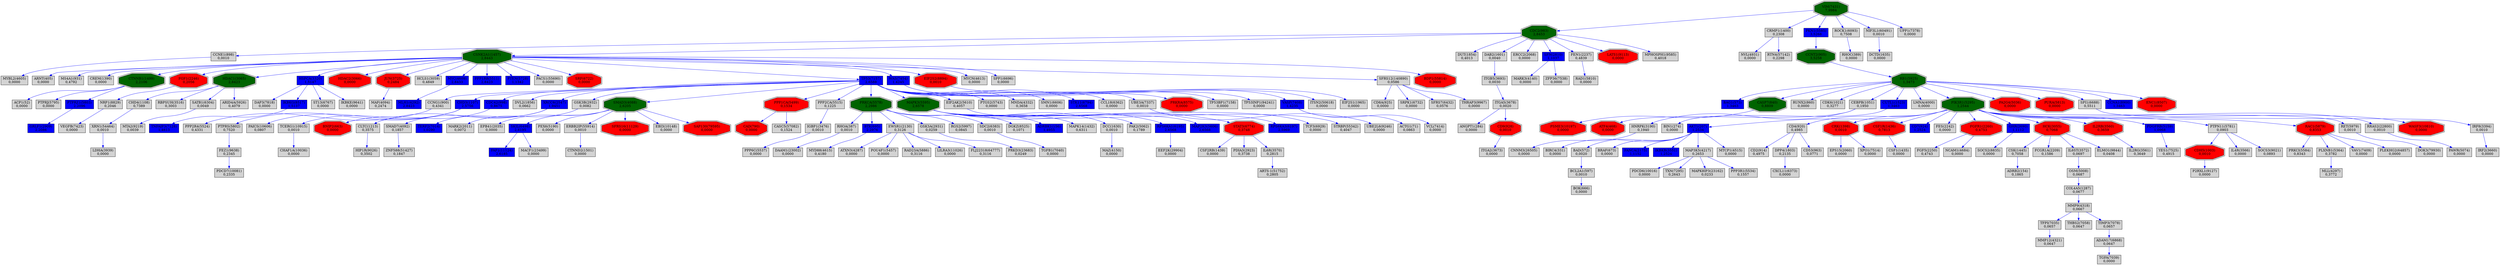 digraph tmp_ans0x {
N_0 [shape = box, style = filled, fillcolor = lightgray, label = "ACTG1(71)\n0,0863"];
N_1 [shape = box, style = filled, fillcolor = lightgray, label = "ADRB2(154)\n0,1865"];
N_2 [shape = box, style = filled, fillcolor = blue, label = "ADRBK1(156)\n1,4955"];
N_3 [shape = box, style = filled, fillcolor = blue, label = "AKT1(207)\n1,2534"];
N_4 [shape = box, style = filled, fillcolor = lightgray, label = "BIN1(274)\n0,0000"];
N_5 [shape = box, style = filled, fillcolor = lightgray, label = "ANGPT1(284)\n0,0000"];
N_6 [shape = box, style = filled, fillcolor = lightgray, label = "BIRC4(331)\n0,0000"];
N_7 [shape = box, style = filled, fillcolor = lightgray, label = "RHOA(387)\n0,0010"];
N_8 [shape = box, style = filled, fillcolor = lightgray, label = "RHOC(389)\n0,0000"];
N_9 [shape = box, style = filled, fillcolor = lightgray, label = "ARNT(405)\n0,0000"];
N_10 [shape = box, style = filled, fillcolor = blue, label = "BAG1(573)\n1,3463"];
N_11 [shape = box, style = filled, fillcolor = lightgray, label = "BAD(572)\n0,0020"];
N_12 [shape = box, style = filled, fillcolor = lightgray, label = "BCL2A1(597)\n0,0010"];
N_13 [shape = doubleoctagon, style = filled, fillcolor = red, label = "BNIP2(663)\n0,0000"];
N_14 [shape = box, style = filled, fillcolor = lightgray, label = "BRAF(673)\n0,0000"];
N_15 [shape = box, style = filled, fillcolor = blue, label = "BTK(695)\n2,2976"];
N_16 [shape = doubleoctagon, style = filled, fillcolor = red, label = "CAD(790)\n0,0000"];
N_17 [shape = doubleoctagon, style = filled, fillcolor = darkgreen, label = "CASP7(840)\n0,8809"];
N_18 [shape = box, style = filled, fillcolor = lightgray, label = "RUNX2(860)\n0,0000"];
N_19 [shape = box, style = filled, fillcolor = lightgray, label = "CD2(914)\n0,4975"];
N_20 [shape = box, style = filled, fillcolor = lightgray, label = "CD4(920)\n0,4985"];
N_21 [shape = box, style = filled, fillcolor = lightgray, label = "CD8A(925)\n0,0000"];
N_22 [shape = doubleoctagon, style = filled, fillcolor = red, label = "CD9(928)\n0,0010"];
N_23 [shape = box, style = filled, fillcolor = lightgray, label = "MS4A1(931)\n0,4792"];
N_24 [shape = box, style = filled, fillcolor = lightgray, label = "CCNE1(898)\n0,0010"];
N_25 [shape = doubleoctagon, style = filled, fillcolor = darkgreen, label = "CDC2(983)\n2,8453"];
N_26 [shape = box, style = filled, fillcolor = lightgray, label = "CCNG1(900)\n0,4341"];
N_27 [shape = box, style = filled, fillcolor = lightgray, label = "CDK6(1021)\n0,3277"];
N_28 [shape = doubleoctagon, style = filled, fillcolor = darkgreen, label = "CCNT2(905)\n3,5258"];
N_29 [shape = box, style = filled, fillcolor = lightgray, label = "CEBPB(1051)\n0,1950"];
N_30 [shape = doubleoctagon, style = filled, fillcolor = red, label = "ATF4(468)\n0,0000"];
N_31 [shape = box, style = filled, fillcolor = blue, label = "CHD3(1107)\n2,5756"];
N_32 [shape = box, style = filled, fillcolor = lightgray, label = "CLTC(1213)\n0,3575"];
N_33 [shape = box, style = filled, fillcolor = lightgray, label = "CREM(1390)\n0,0000"];
N_34 [shape = doubleoctagon, style = filled, fillcolor = red, label = "CRK(1398)\n0,0010"];
N_35 [shape = box, style = filled, fillcolor = lightgray, label = "CSF1(1435)\n0,0000"];
N_36 [shape = doubleoctagon, style = filled, fillcolor = red, label = "CSF1R(1436)\n0,7813"];
N_37 [shape = box, style = filled, fillcolor = lightgray, label = "CSF2RB(1439)\n0,0000"];
N_38 [shape = box, style = filled, fillcolor = lightgray, label = "CSK(1445)\n0,7058"];
N_39 [shape = doubleoctagon, style = filled, fillcolor = red, label = "CDH5(1003)\n0,0010"];
N_40 [shape = doubleoctagon, style = filled, fillcolor = darkgreen, label = "CSNK2A1(1457)\n2,8443"];
N_41 [shape = box, style = filled, fillcolor = lightgray, label = "MAPK14(1432)\n0,6311"];
N_42 [shape = box, style = filled, fillcolor = blue, label = "CDC42(998)\n0,8675"];
N_43 [shape = box, style = filled, fillcolor = lightgray, label = "ACP1(52)\n0,0000"];
N_44 [shape = doubleoctagon, style = filled, fillcolor = darkgreen, label = "CTNNB1(1499)\n2,2106"];
N_45 [shape = box, style = filled, fillcolor = lightgray, label = "CTNND2(1501)\n0,0000"];
N_46 [shape = box, style = filled, fillcolor = blue, label = "CD7(924)\n1,2524"];
N_47 [shape = box, style = filled, fillcolor = lightgray, label = "COL4A5(1287)\n0,0677"];
N_48 [shape = box, style = filled, fillcolor = lightgray, label = "DCTD(1635)\n0,0000"];
N_49 [shape = box, style = filled, fillcolor = lightgray, label = "DPP4(1803)\n0,2135"];
N_50 [shape = box, style = filled, fillcolor = lightgray, label = "CRMP1(1400)\n0,2308"];
N_51 [shape = box, style = filled, fillcolor = lightgray, label = "DUT(1854)\n0,4013"];
N_52 [shape = box, style = filled, fillcolor = lightgray, label = "DVL2(1856)\n0,0662"];
N_53 [shape = box, style = filled, fillcolor = lightgray, label = "DAB2(1601)\n0,0040"];
N_54 [shape = box, style = filled, fillcolor = lightgray, label = "EIF2S1(1965)\n0,0000"];
N_55 [shape = box, style = filled, fillcolor = lightgray, label = "CHD4(1108)\n0,7389"];
N_56 [shape = box, style = filled, fillcolor = lightgray, label = "EPB41(2035)\n0,0000"];
N_57 [shape = box, style = filled, fillcolor = lightgray, label = "EPS15(2060)\n0,0000"];
N_58 [shape = box, style = filled, fillcolor = lightgray, label = "ERCC2(2068)\n0,0000"];
N_59 [shape = box, style = filled, fillcolor = lightgray, label = "EWSR1(2130)\n0,3126"];
N_60 [shape = box, style = filled, fillcolor = blue, label = "FANCA(2175)\n1,1152"];
N_61 [shape = box, style = filled, fillcolor = lightgray, label = "FCGR1A(2209)\n0,1586"];
N_62 [shape = box, style = filled, fillcolor = lightgray, label = "FES(2242)\n0,0000"];
N_63 [shape = doubleoctagon, style = filled, fillcolor = red, label = "FGF1(2246)\n0,2056"];
N_64 [shape = doubleoctagon, style = filled, fillcolor = red, label = "FGFR1(2260)\n0,4753"];
N_65 [shape = box, style = filled, fillcolor = lightgray, label = "FGF5(2250)\n0,4743"];
N_66 [shape = box, style = filled, fillcolor = blue, label = "XRCC6(2547)\n1,9451"];
N_67 [shape = box, style = filled, fillcolor = lightgray, label = "CD53(963)\n0,0771"];
N_68 [shape = box, style = filled, fillcolor = blue, label = "GHR(2690)\n1,1112"];
N_69 [shape = box, style = filled, fillcolor = blue, label = "SFN(2810)\n1,1037"];
N_70 [shape = box, style = filled, fillcolor = lightgray, label = "MARK2(2011)\n0,0072"];
N_71 [shape = box, style = filled, fillcolor = lightgray, label = "GSK3B(2932)\n0,0082"];
N_72 [shape = box, style = filled, fillcolor = lightgray, label = "PDIA3(2923)\n0,3738"];
N_73 [shape = doubleoctagon, style = filled, fillcolor = red, label = "HCK(3055)\n0,7068"];
N_74 [shape = doubleoctagon, style = filled, fillcolor = darkgreen, label = "HDAC1(3065)\n2,8423"];
N_75 [shape = box, style = filled, fillcolor = blue, label = "CUTL1(1523)\n1,3463"];
N_76 [shape = box, style = filled, fillcolor = lightgray, label = "FEN1(2237)\n0,4839"];
N_77 [shape = box, style = filled, fillcolor = lightgray, label = "HNRPK(3190)\n0,1940"];
N_78 [shape = box, style = filled, fillcolor = lightgray, label = "GSK3A(2931)\n0,0259"];
N_79 [shape = box, style = filled, fillcolor = blue, label = "HSPCA(3320)\n1,5147"];
N_80 [shape = doubleoctagon, style = filled, fillcolor = red, label = "HDAC2(3066)\n0,0000"];
N_81 [shape = box, style = filled, fillcolor = blue, label = "IKBKB(3551)\n1,2524"];
N_82 [shape = doubleoctagon, style = filled, fillcolor = red, label = "IL2RB(3560)\n0,3659"];
N_83 [shape = box, style = filled, fillcolor = lightgray, label = "IL2RG(3561)\n0,3649"];
N_84 [shape = box, style = filled, fillcolor = lightgray, label = "IL6R(3570)\n0,2815"];
N_85 [shape = box, style = filled, fillcolor = lightgray, label = "IL6ST(3572)\n0,0697"];
N_86 [shape = box, style = filled, fillcolor = lightgray, label = "IL4R(3566)\n0,0000"];
N_87 [shape = box, style = filled, fillcolor = lightgray, label = "IRF8(3394)\n0,0010"];
N_88 [shape = box, style = filled, fillcolor = lightgray, label = "ITGA5(3678)\n0,0020"];
N_89 [shape = box, style = filled, fillcolor = lightgray, label = "ITGA2(3673)\n0,0000"];
N_90 [shape = box, style = filled, fillcolor = lightgray, label = "ITGB5(3693)\n0,0030"];
N_91 [shape = doubleoctagon, style = filled, fillcolor = red, label = "JUN(3725)\n0,2484"];
N_92 [shape = box, style = filled, fillcolor = lightgray, label = "LDHA(3939)\n0,0000"];
N_93 [shape = box, style = filled, fillcolor = lightgray, label = "LMNA(4000)\n0,0000"];
N_94 [shape = box, style = filled, fillcolor = lightgray, label = "HCLS1(3059)\n0,4849"];
N_95 [shape = doubleoctagon, style = filled, fillcolor = darkgreen, label = "SMAD3(4088)\n2,6205"];
N_96 [shape = box, style = filled, fillcolor = lightgray, label = "SMAD7(4092)\n0,1857"];
N_97 [shape = box, style = filled, fillcolor = lightgray, label = "MAF(4094)\n0,2474"];
N_98 [shape = box, style = filled, fillcolor = lightgray, label = "DCC(1630)\n0,0010"];
N_99 [shape = box, style = filled, fillcolor = lightgray, label = "BOK(666)\n0,0000"];
N_100 [shape = box, style = filled, fillcolor = lightgray, label = "MAP3K5(4217)\n0,2653"];
N_101 [shape = box, style = filled, fillcolor = lightgray, label = "IGBP1(3476)\n0,0010"];
N_102 [shape = box, style = filled, fillcolor = lightgray, label = "MLL(4297)\n0,3772"];
N_103 [shape = box, style = filled, fillcolor = lightgray, label = "MMP9(4318)\n0,0667"];
N_104 [shape = box, style = filled, fillcolor = blue, label = "MLH1(4292)\n2,8423"];
N_105 [shape = box, style = filled, fillcolor = lightgray, label = "MYBL2(4605)\n0,0000"];
N_106 [shape = box, style = filled, fillcolor = lightgray, label = "MYD88(4615)\n0,4180"];
N_107 [shape = box, style = filled, fillcolor = lightgray, label = "NCAM1(4684)\n0,0000"];
N_108 [shape = box, style = filled, fillcolor = lightgray, label = "IRF2(3660)\n0,0000"];
N_109 [shape = box, style = filled, fillcolor = blue, label = "MYC(4609)\n2,8433"];
N_110 [shape = box, style = filled, fillcolor = lightgray, label = "RBPSUH(3516)\n0,3003"];
N_111 [shape = box, style = filled, fillcolor = lightgray, label = "PAK2(5062)\n0,1789"];
N_112 [shape = box, style = filled, fillcolor = lightgray, label = "PAWR(5074)\n0,0000"];
N_113 [shape = box, style = filled, fillcolor = blue, label = "PDGFRB(5159)\n1,0968"];
N_114 [shape = doubleoctagon, style = filled, fillcolor = darkgreen, label = "PIK3R1(5295)\n1,2544"];
N_115 [shape = box, style = filled, fillcolor = lightgray, label = "MARK3(4140)\n0,0000"];
N_116 [shape = box, style = filled, fillcolor = lightgray, label = "MMP12(4321)\n0,0647"];
N_117 [shape = doubleoctagon, style = filled, fillcolor = red, label = "PPP1CA(5499)\n0,1534"];
N_118 [shape = box, style = filled, fillcolor = lightgray, label = "PPP2CA(5515)\n0,1225"];
N_119 [shape = box, style = filled, fillcolor = blue, label = "PPP1R8(5511)\n2,8423"];
N_120 [shape = doubleoctagon, style = filled, fillcolor = darkgreen, label = "PRKCA(5578)\n2,2986"];
N_121 [shape = doubleoctagon, style = filled, fillcolor = red, label = "PA2G4(5036)\n0,0000"];
N_122 [shape = box, style = filled, fillcolor = blue, label = "PKN1(5585)\n3,5268"];
N_123 [shape = doubleoctagon, style = filled, fillcolor = darkgreen, label = "MAPK3(5595)\n2,6578"];
N_124 [shape = box, style = filled, fillcolor = lightgray, label = "PRKCI(5584)\n0,8343"];
N_125 [shape = box, style = filled, fillcolor = lightgray, label = "EIF2AK2(5610)\n0,4057"];
N_126 [shape = box, style = filled, fillcolor = lightgray, label = "ATXN3(4287)\n0,0000"];
N_127 [shape = box, style = filled, fillcolor = lightgray, label = "PTGS2(5743)\n0,0000"];
N_128 [shape = box, style = filled, fillcolor = blue, label = "GRLF1(2909)\n2,2086"];
N_129 [shape = doubleoctagon, style = filled, fillcolor = red, label = "PURA(5813)\n0,0000"];
N_130 [shape = box, style = filled, fillcolor = lightgray, label = "PTPN11(5781)\n0,0903"];
N_131 [shape = box, style = filled, fillcolor = blue, label = "PTEN(5728)\n1,1342"];
N_132 [shape = doubleoctagon, style = filled, fillcolor = red, label = "RAC1(5879)\n0,8353"];
N_133 [shape = box, style = filled, fillcolor = lightgray, label = "PLXNB1(5364)\n0,3782"];
N_134 [shape = box, style = filled, fillcolor = lightgray, label = "RAD1(5810)\n0,0000"];
N_135 [shape = doubleoctagon, style = filled, fillcolor = darkgreen, label = "RB1(5925)\n1,3473"];
N_136 [shape = box, style = filled, fillcolor = lightgray, label = "MNDA(4332)\n0,3658"];
N_137 [shape = box, style = filled, fillcolor = lightgray, label = "RET(5979)\n0,0010"];
N_138 [shape = box, style = filled, fillcolor = lightgray, label = "POU4F1(5457)\n0,0000"];
N_139 [shape = box, style = filled, fillcolor = lightgray, label = "ROCK1(6093)\n0,7508"];
N_140 [shape = box, style = filled, fillcolor = lightgray, label = "NVL(4931)\n0,0000"];
N_141 [shape = box, style = filled, fillcolor = lightgray, label = "RAD23A(5886)\n0,3116"];
N_142 [shape = box, style = filled, fillcolor = blue, label = "RPS6KA1(6195)\n2,6568"];
N_143 [shape = box, style = filled, fillcolor = blue, label = "MAP2K3(5606)\n2,6568"];
N_144 [shape = box, style = filled, fillcolor = lightgray, label = "SATB1(6304)\n0,0049"];
N_145 [shape = box, style = filled, fillcolor = lightgray, label = "RGS2(5997)\n0,0845"];
N_146 [shape = box, style = filled, fillcolor = lightgray, label = "PACS1(55690)\n0,0000"];
N_147 [shape = box, style = filled, fillcolor = lightgray, label = "PTPRJ(5795)\n0,0000"];
N_148 [shape = box, style = filled, fillcolor = lightgray, label = "SDC2(6383)\n0,0010"];
N_149 [shape = box, style = filled, fillcolor = blue, label = "SKIL(6498)\n2,6195"];
N_150 [shape = box, style = filled, fillcolor = lightgray, label = "SMN1(6606)\n0,0000"];
N_151 [shape = box, style = filled, fillcolor = lightgray, label = "SPI1(6688)\n0,5511"];
N_152 [shape = doubleoctagon, style = filled, fillcolor = red, label = "SRF(6722)\n0,0000"];
N_153 [shape = box, style = filled, fillcolor = lightgray, label = "SRPK1(6732)\n0,0000"];
N_154 [shape = doubleoctagon, style = filled, fillcolor = red, label = "STAT3(6774)\n0,3748"];
N_155 [shape = box, style = filled, fillcolor = blue, label = "RPS6KA3(6197)\n2,5969"];
N_156 [shape = box, style = filled, fillcolor = blue, label = "STK11(6794)\n2,6568"];
N_157 [shape = box, style = filled, fillcolor = lightgray, label = "TCF3(6929)\n0,0000"];
N_158 [shape = box, style = filled, fillcolor = blue, label = "TERF2(7014)\n1,0290"];
N_159 [shape = box, style = filled, fillcolor = lightgray, label = "ADAM17(6868)\n0,0647"];
N_160 [shape = box, style = filled, fillcolor = lightgray, label = "TGFA(7039)\n0,0000"];
N_161 [shape = box, style = filled, fillcolor = lightgray, label = "TGFB1(7040)\n0,0000"];
N_162 [shape = box, style = filled, fillcolor = lightgray, label = "TFPI(7035)\n0,0657"];
N_163 [shape = box, style = filled, fillcolor = lightgray, label = "THBS2(7058)\n0,0647"];
N_164 [shape = box, style = filled, fillcolor = lightgray, label = "CCL18(6362)\n0,0000"];
N_165 [shape = box, style = filled, fillcolor = blue, label = "TNFAIP3(7128)\n1,4613"];
N_166 [shape = box, style = filled, fillcolor = blue, label = "TP53(7157)\n2,6588"];
N_167 [shape = box, style = filled, fillcolor = lightgray, label = "UBE3A(7337)\n0,0010"];
N_168 [shape = box, style = filled, fillcolor = blue, label = "VASP(7408)\n1,4235"];
N_169 [shape = box, style = filled, fillcolor = lightgray, label = "VEGFB(7423)\n0,0000"];
N_170 [shape = doubleoctagon, style = filled, fillcolor = darkgreen, label = "VIM(7431)\n7,9984"];
N_171 [shape = box, style = filled, fillcolor = blue, label = "WAS(7454)\n1,4245"];
N_172 [shape = box, style = filled, fillcolor = lightgray, label = "XPO1(7514)\n0,0000"];
N_173 [shape = box, style = filled, fillcolor = lightgray, label = "VAV1(7409)\n0,0000"];
N_174 [shape = box, style = filled, fillcolor = lightgray, label = "YES1(7525)\n0,4915"];
N_175 [shape = box, style = filled, fillcolor = lightgray, label = "DAP3(7818)\n0,0000"];
N_176 [shape = box, style = filled, fillcolor = lightgray, label = "ZFP36(7538)\n0,0000"];
N_177 [shape = box, style = filled, fillcolor = lightgray, label = "SFRS7(6432)\n0,0576"];
N_178 [shape = box, style = filled, fillcolor = lightgray, label = "VCL(7414)\n0,0000"];
N_179 [shape = box, style = filled, fillcolor = lightgray, label = "PTPRS(5802)\n0,7520"];
N_180 [shape = box, style = filled, fillcolor = blue, label = "IKBKG(8517)\n1,5137"];
N_181 [shape = doubleoctagon, style = filled, fillcolor = red, label = "PRKRA(8575)\n0,0000"];
N_182 [shape = box, style = filled, fillcolor = lightgray, label = "NRP1(8829)\n0,2046"];
N_183 [shape = box, style = filled, fillcolor = lightgray, label = "ARID4A(5926)\n0,4079"];
N_184 [shape = box, style = filled, fillcolor = blue, label = "CCNA1(8900)\n1,3463"];
N_185 [shape = box, style = filled, fillcolor = lightgray, label = "SOCS2(8835)\n0,0000"];
N_186 [shape = doubleoctagon, style = filled, fillcolor = red, label = "EIF2S2(8894)\n0,0010"];
N_187 [shape = box, style = filled, fillcolor = lightgray, label = "MYCN(4613)\n0,0000"];
N_188 [shape = doubleoctagon, style = filled, fillcolor = red, label = "LATS1(9113)\n0,0000"];
N_189 [shape = box, style = filled, fillcolor = lightgray, label = "OSM(5008)\n0,0687"];
N_190 [shape = box, style = filled, fillcolor = lightgray, label = "SPP1(6696)\n0,0000"];
N_191 [shape = box, style = filled, fillcolor = lightgray, label = "ST13(6767)\n0,0000"];
N_192 [shape = box, style = filled, fillcolor = lightgray, label = "FEZ1(9638)\n0,2345"];
N_193 [shape = box, style = filled, fillcolor = lightgray, label = "TP53BP1(7158)\n0,0000"];
N_194 [shape = box, style = filled, fillcolor = lightgray, label = "UBE2L6(9246)\n0,0000"];
N_195 [shape = box, style = filled, fillcolor = lightgray, label = "IKBKE(9641)\n0,0000"];
N_196 [shape = box, style = filled, fillcolor = lightgray, label = "PDCD6(10016)\n0,0000"];
N_197 [shape = box, style = filled, fillcolor = lightgray, label = "DGKZ(8525)\n0,1071"];
N_198 [shape = box, style = filled, fillcolor = lightgray, label = "CHAF1A(10036)\n0,0000"];
N_199 [shape = doubleoctagon, style = filled, fillcolor = red, label = "PSME3(10197)\n0,0000"];
N_200 [shape = box, style = filled, fillcolor = lightgray, label = "PAICS(10606)\n0,0807"];
N_201 [shape = box, style = filled, fillcolor = lightgray, label = "TXN(7295)\n0,2643"];
N_202 [shape = box, style = filled, fillcolor = lightgray, label = "TCERG1(10915)\n0,0010"];
N_203 [shape = box, style = filled, fillcolor = blue, label = "FAF1(11124)\n2,6185"];
N_204 [shape = box, style = filled, fillcolor = lightgray, label = "MTA2(9219)\n0,0039"];
N_205 [shape = box, style = filled, fillcolor = lightgray, label = "MAPK8IP3(23162)\n0,0233"];
N_206 [shape = box, style = filled, fillcolor = lightgray, label = "MACF1(23499)\n0,0000"];
N_207 [shape = box, style = filled, fillcolor = blue, label = "PTPRZ1(5803)\n2,2096"];
N_208 [shape = box, style = filled, fillcolor = lightgray, label = "ITSN2(50618)\n0,0000"];
N_209 [shape = box, style = filled, fillcolor = lightgray, label = "RRAS2(22800)\n0,0010"];
N_210 [shape = box, style = filled, fillcolor = lightgray, label = "XRN1(54464)\n0,0010"];
N_211 [shape = box, style = filled, fillcolor = lightgray, label = "PDCD7(10081)\n0,2335"];
N_212 [shape = box, style = filled, fillcolor = lightgray, label = "PEX6(5190)\n0,0000"];
N_213 [shape = box, style = filled, fillcolor = lightgray, label = "ERBB2IP(55914)\n0,0010"];
N_214 [shape = doubleoctagon, style = filled, fillcolor = red, label = "SFRS16(11129)\n0,0000"];
N_215 [shape = box, style = filled, fillcolor = lightgray, label = "NIF3L1(60491)\n0,0010"];
N_216 [shape = box, style = filled, fillcolor = lightgray, label = "RTN4(57142)\n0,2298"];
N_217 [shape = box, style = filled, fillcolor = lightgray, label = "CASC5(57082)\n0,1524"];
N_218 [shape = box, style = filled, fillcolor = lightgray, label = "THRAP3(9967)\n0,0000"];
N_219 [shape = box, style = filled, fillcolor = lightgray, label = "SFRS12(140890)\n0,0586"];
N_220 [shape = box, style = filled, fillcolor = lightgray, label = "DOK3(79930)\n0,0000"];
N_221 [shape = box, style = filled, fillcolor = lightgray, label = "HIP1R(9026)\n0,3502"];
N_222 [shape = doubleoctagon, style = filled, fillcolor = red, label = "WASF3(10810)\n0,0000"];
N_223 [shape = box, style = filled, fillcolor = lightgray, label = "MTCP1(4515)\n0,0000"];
N_224 [shape = box, style = filled, fillcolor = lightgray, label = "DAAM1(23002)\n0,0000"];
N_225 [shape = box, style = filled, fillcolor = lightgray, label = "PLEKHG2(64857)\n0,0000"];
N_226 [shape = box, style = filled, fillcolor = lightgray, label = "ELMO1(9844)\n0,0408"];
N_227 [shape = box, style = filled, fillcolor = lightgray, label = "EBI3(10148)\n0,0000"];
N_228 [shape = box, style = filled, fillcolor = lightgray, label = "MPHOSPH1(9585)\n0,4018"];
N_229 [shape = box, style = filled, fillcolor = lightgray, label = "PPP2R4(5524)\n0,4331"];
N_230 [shape = box, style = filled, fillcolor = lightgray, label = "CXCL11(6373)\n0,0000"];
N_231 [shape = box, style = filled, fillcolor = lightgray, label = "SOCS3(9021)\n0,0893"];
N_232 [shape = box, style = filled, fillcolor = lightgray, label = "P2RXL1(9127)\n0,0000"];
N_233 [shape = box, style = filled, fillcolor = lightgray, label = "MAZ(4150)\n0,0000"];
N_234 [shape = doubleoctagon, style = filled, fillcolor = red, label = "BDP1(55814)\n0,0000"];
N_235 [shape = box, style = filled, fillcolor = lightgray, label = "EEF2K(29904)\n0,0000"];
N_236 [shape = box, style = filled, fillcolor = lightgray, label = "LILRA3(11026)\n0,0000"];
N_237 [shape = box, style = filled, fillcolor = lightgray, label = "FLJ22318(64777)\n0,3116"];
N_238 [shape = box, style = filled, fillcolor = lightgray, label = "PPP3R1(5534)\n0,1557"];
N_239 [shape = box, style = filled, fillcolor = lightgray, label = "CNNM3(26505)\n0,0000"];
N_240 [shape = box, style = filled, fillcolor = lightgray, label = "PRKD3(23683)\n0,0249"];
N_241 [shape = box, style = filled, fillcolor = lightgray, label = "ARTS-1(51752)\n0,2805"];
N_242 [shape = box, style = filled, fillcolor = lightgray, label = "TIMP3(7078)\n0,0657"];
N_243 [shape = doubleoctagon, style = filled, fillcolor = red, label = "SAP130(79595)\n0,0000"];
N_244 [shape = box, style = filled, fillcolor = lightgray, label = "ZNF588(51427)\n0,1847"];
N_245 [shape = box, style = filled, fillcolor = lightgray, label = "PPP6C(5537)\n0,0000"];
N_246 [shape = box, style = filled, fillcolor = lightgray, label = "STRBP(55342)\n0,4047"];
N_247 [shape = doubleoctagon, style = filled, fillcolor = red, label = "ENC1(8507)\n0,0000"];
N_248 [shape = box, style = filled, fillcolor = lightgray, label = "TP53INP1(94241)\n0,0000"];
N_249 [shape = box, style = filled, fillcolor = lightgray, label = "UPP1(7378)\n0,0000"];
N_3 -> N_6 [ color = blue ];
N_3 -> N_11 [ color = blue ];
N_11 -> N_12 [ color = blue ];
N_3 -> N_14 [ color = blue ];
N_20 -> N_19 [ color = blue ];
N_25 -> N_24 [ color = blue ];
N_29 -> N_30 [ color = blue ];
N_36 -> N_35 [ color = blue ];
N_38 -> N_1 [ color = blue ];
N_40 -> N_9 [ color = blue ];
N_40 -> N_23 [ color = blue ];
N_25 -> N_40 [ color = blue ];
N_40 -> N_33 [ color = blue ];
N_42 -> N_13 [ color = blue ];
N_40 -> N_44 [ color = blue ];
N_44 -> N_43 [ color = blue ];
N_20 -> N_49 [ color = blue ];
N_25 -> N_51 [ color = blue ];
N_25 -> N_53 [ color = blue ];
N_34 -> N_57 [ color = blue ];
N_25 -> N_58 [ color = blue ];
N_3 -> N_60 [ color = blue ];
N_40 -> N_63 [ color = blue ];
N_64 -> N_65 [ color = blue ];
N_66 -> N_32 [ color = blue ];
N_20 -> N_67 [ color = blue ];
N_25 -> N_69 [ color = blue ];
N_71 -> N_70 [ color = blue ];
N_73 -> N_38 [ color = blue ];
N_73 -> N_61 [ color = blue ];
N_40 -> N_74 [ color = blue ];
N_74 -> N_55 [ color = blue ];
N_75 -> N_4 [ color = blue ];
N_25 -> N_76 [ color = blue ];
N_29 -> N_77 [ color = blue ];
N_40 -> N_79 [ color = blue ];
N_40 -> N_80 [ color = blue ];
N_3 -> N_81 [ color = blue ];
N_82 -> N_83 [ color = blue ];
N_73 -> N_85 [ color = blue ];
N_88 -> N_5 [ color = blue ];
N_88 -> N_22 [ color = blue ];
N_22 -> N_89 [ color = blue ];
N_53 -> N_90 [ color = blue ];
N_90 -> N_88 [ color = blue ];
N_40 -> N_91 [ color = blue ];
N_40 -> N_94 [ color = blue ];
N_95 -> N_56 [ color = blue ];
N_66 -> N_96 [ color = blue ];
N_91 -> N_97 [ color = blue ];
N_12 -> N_99 [ color = blue ];
N_3 -> N_100 [ color = blue ];
N_47 -> N_103 [ color = blue ];
N_24 -> N_105 [ color = blue ];
N_15 -> N_106 [ color = blue ];
N_64 -> N_107 [ color = blue ];
N_87 -> N_108 [ color = blue ];
N_40 -> N_109 [ color = blue ];
N_109 -> N_104 [ color = blue ];
N_74 -> N_110 [ color = blue ];
N_114 -> N_3 [ color = blue ];
N_114 -> N_20 [ color = blue ];
N_114 -> N_34 [ color = blue ];
N_114 -> N_36 [ color = blue ];
N_114 -> N_46 [ color = blue ];
N_114 -> N_62 [ color = blue ];
N_114 -> N_64 [ color = blue ];
N_114 -> N_68 [ color = blue ];
N_114 -> N_73 [ color = blue ];
N_114 -> N_82 [ color = blue ];
N_114 -> N_113 [ color = blue ];
N_69 -> N_115 [ color = blue ];
N_117 -> N_16 [ color = blue ];
N_118 -> N_101 [ color = blue ];
N_40 -> N_119 [ color = blue ];
N_120 -> N_7 [ color = blue ];
N_120 -> N_15 [ color = blue ];
N_120 -> N_59 [ color = blue ];
N_120 -> N_78 [ color = blue ];
N_122 -> N_28 [ color = blue ];
N_123 -> N_2 [ color = blue ];
N_123 -> N_41 [ color = blue ];
N_123 -> N_98 [ color = blue ];
N_123 -> N_111 [ color = blue ];
N_59 -> N_126 [ color = blue ];
N_130 -> N_39 [ color = blue ];
N_130 -> N_86 [ color = blue ];
N_114 -> N_130 [ color = blue ];
N_40 -> N_131 [ color = blue ];
N_114 -> N_132 [ color = blue ];
N_132 -> N_124 [ color = blue ];
N_133 -> N_102 [ color = blue ];
N_132 -> N_133 [ color = blue ];
N_76 -> N_134 [ color = blue ];
N_135 -> N_10 [ color = blue ];
N_135 -> N_17 [ color = blue ];
N_135 -> N_18 [ color = blue ];
N_135 -> N_27 [ color = blue ];
N_28 -> N_135 [ color = blue ];
N_135 -> N_29 [ color = blue ];
N_135 -> N_75 [ color = blue ];
N_135 -> N_93 [ color = blue ];
N_135 -> N_114 [ color = blue ];
N_135 -> N_121 [ color = blue ];
N_135 -> N_129 [ color = blue ];
N_114 -> N_137 [ color = blue ];
N_59 -> N_138 [ color = blue ];
N_139 -> N_8 [ color = blue ];
N_50 -> N_140 [ color = blue ];
N_59 -> N_141 [ color = blue ];
N_123 -> N_142 [ color = blue ];
N_123 -> N_143 [ color = blue ];
N_74 -> N_144 [ color = blue ];
N_120 -> N_145 [ color = blue ];
N_40 -> N_146 [ color = blue ];
N_44 -> N_147 [ color = blue ];
N_120 -> N_148 [ color = blue ];
N_95 -> N_149 [ color = blue ];
N_151 -> N_87 [ color = blue ];
N_135 -> N_151 [ color = blue ];
N_40 -> N_152 [ color = blue ];
N_154 -> N_37 [ color = blue ];
N_154 -> N_72 [ color = blue ];
N_154 -> N_84 [ color = blue ];
N_123 -> N_154 [ color = blue ];
N_123 -> N_155 [ color = blue ];
N_123 -> N_157 [ color = blue ];
N_66 -> N_158 [ color = blue ];
N_159 -> N_160 [ color = blue ];
N_148 -> N_161 [ color = blue ];
N_103 -> N_162 [ color = blue ];
N_162 -> N_116 [ color = blue ];
N_103 -> N_163 [ color = blue ];
N_166 -> N_26 [ color = blue ];
N_166 -> N_31 [ color = blue ];
N_40 -> N_166 [ color = blue ];
N_166 -> N_42 [ color = blue ];
N_166 -> N_52 [ color = blue ];
N_166 -> N_66 [ color = blue ];
N_166 -> N_71 [ color = blue ];
N_166 -> N_95 [ color = blue ];
N_166 -> N_117 [ color = blue ];
N_166 -> N_118 [ color = blue ];
N_166 -> N_120 [ color = blue ];
N_166 -> N_123 [ color = blue ];
N_166 -> N_125 [ color = blue ];
N_166 -> N_127 [ color = blue ];
N_166 -> N_136 [ color = blue ];
N_166 -> N_150 [ color = blue ];
N_166 -> N_156 [ color = blue ];
N_166 -> N_164 [ color = blue ];
N_166 -> N_167 [ color = blue ];
N_168 -> N_0 [ color = blue ];
N_170 -> N_25 [ color = blue ];
N_170 -> N_50 [ color = blue ];
N_170 -> N_122 [ color = blue ];
N_170 -> N_139 [ color = blue ];
N_40 -> N_171 [ color = blue ];
N_171 -> N_168 [ color = blue ];
N_34 -> N_172 [ color = blue ];
N_132 -> N_173 [ color = blue ];
N_113 -> N_174 [ color = blue ];
N_79 -> N_175 [ color = blue ];
N_69 -> N_176 [ color = blue ];
N_168 -> N_178 [ color = blue ];
N_31 -> N_179 [ color = blue ];
N_79 -> N_180 [ color = blue ];
N_180 -> N_165 [ color = blue ];
N_166 -> N_181 [ color = blue ];
N_63 -> N_182 [ color = blue ];
N_182 -> N_169 [ color = blue ];
N_74 -> N_183 [ color = blue ];
N_135 -> N_184 [ color = blue ];
N_68 -> N_185 [ color = blue ];
N_40 -> N_186 [ color = blue ];
N_186 -> N_54 [ color = blue ];
N_40 -> N_187 [ color = blue ];
N_25 -> N_188 [ color = blue ];
N_189 -> N_47 [ color = blue ];
N_85 -> N_189 [ color = blue ];
N_40 -> N_190 [ color = blue ];
N_79 -> N_191 [ color = blue ];
N_179 -> N_192 [ color = blue ];
N_166 -> N_193 [ color = blue ];
N_167 -> N_194 [ color = blue ];
N_79 -> N_195 [ color = blue ];
N_100 -> N_196 [ color = blue ];
N_120 -> N_197 [ color = blue ];
N_17 -> N_199 [ color = blue ];
N_31 -> N_200 [ color = blue ];
N_100 -> N_201 [ color = blue ];
N_31 -> N_202 [ color = blue ];
N_202 -> N_198 [ color = blue ];
N_149 -> N_203 [ color = blue ];
N_144 -> N_204 [ color = blue ];
N_100 -> N_205 [ color = blue ];
N_149 -> N_206 [ color = blue ];
N_44 -> N_207 [ color = blue ];
N_207 -> N_128 [ color = blue ];
N_171 -> N_208 [ color = blue ];
N_209 -> N_112 [ color = blue ];
N_114 -> N_209 [ color = blue ];
N_55 -> N_210 [ color = blue ];
N_210 -> N_92 [ color = blue ];
N_192 -> N_211 [ color = blue ];
N_95 -> N_212 [ color = blue ];
N_213 -> N_45 [ color = blue ];
N_95 -> N_213 [ color = blue ];
N_95 -> N_214 [ color = blue ];
N_215 -> N_48 [ color = blue ];
N_170 -> N_215 [ color = blue ];
N_50 -> N_216 [ color = blue ];
N_117 -> N_217 [ color = blue ];
N_219 -> N_21 [ color = blue ];
N_40 -> N_219 [ color = blue ];
N_219 -> N_153 [ color = blue ];
N_219 -> N_177 [ color = blue ];
N_219 -> N_218 [ color = blue ];
N_137 -> N_220 [ color = blue ];
N_32 -> N_221 [ color = blue ];
N_114 -> N_222 [ color = blue ];
N_3 -> N_223 [ color = blue ];
N_7 -> N_224 [ color = blue ];
N_132 -> N_225 [ color = blue ];
N_73 -> N_226 [ color = blue ];
N_95 -> N_227 [ color = blue ];
N_25 -> N_228 [ color = blue ];
N_26 -> N_229 [ color = blue ];
N_49 -> N_230 [ color = blue ];
N_130 -> N_231 [ color = blue ];
N_39 -> N_232 [ color = blue ];
N_98 -> N_233 [ color = blue ];
N_40 -> N_234 [ color = blue ];
N_142 -> N_235 [ color = blue ];
N_59 -> N_236 [ color = blue ];
N_59 -> N_237 [ color = blue ];
N_100 -> N_238 [ color = blue ];
N_77 -> N_239 [ color = blue ];
N_78 -> N_240 [ color = blue ];
N_84 -> N_241 [ color = blue ];
N_103 -> N_242 [ color = blue ];
N_242 -> N_159 [ color = blue ];
N_95 -> N_243 [ color = blue ];
N_96 -> N_244 [ color = blue ];
N_101 -> N_245 [ color = blue ];
N_125 -> N_246 [ color = blue ];
N_135 -> N_247 [ color = blue ];
N_166 -> N_248 [ color = blue ];
N_170 -> N_249 [ color = blue ];
}
